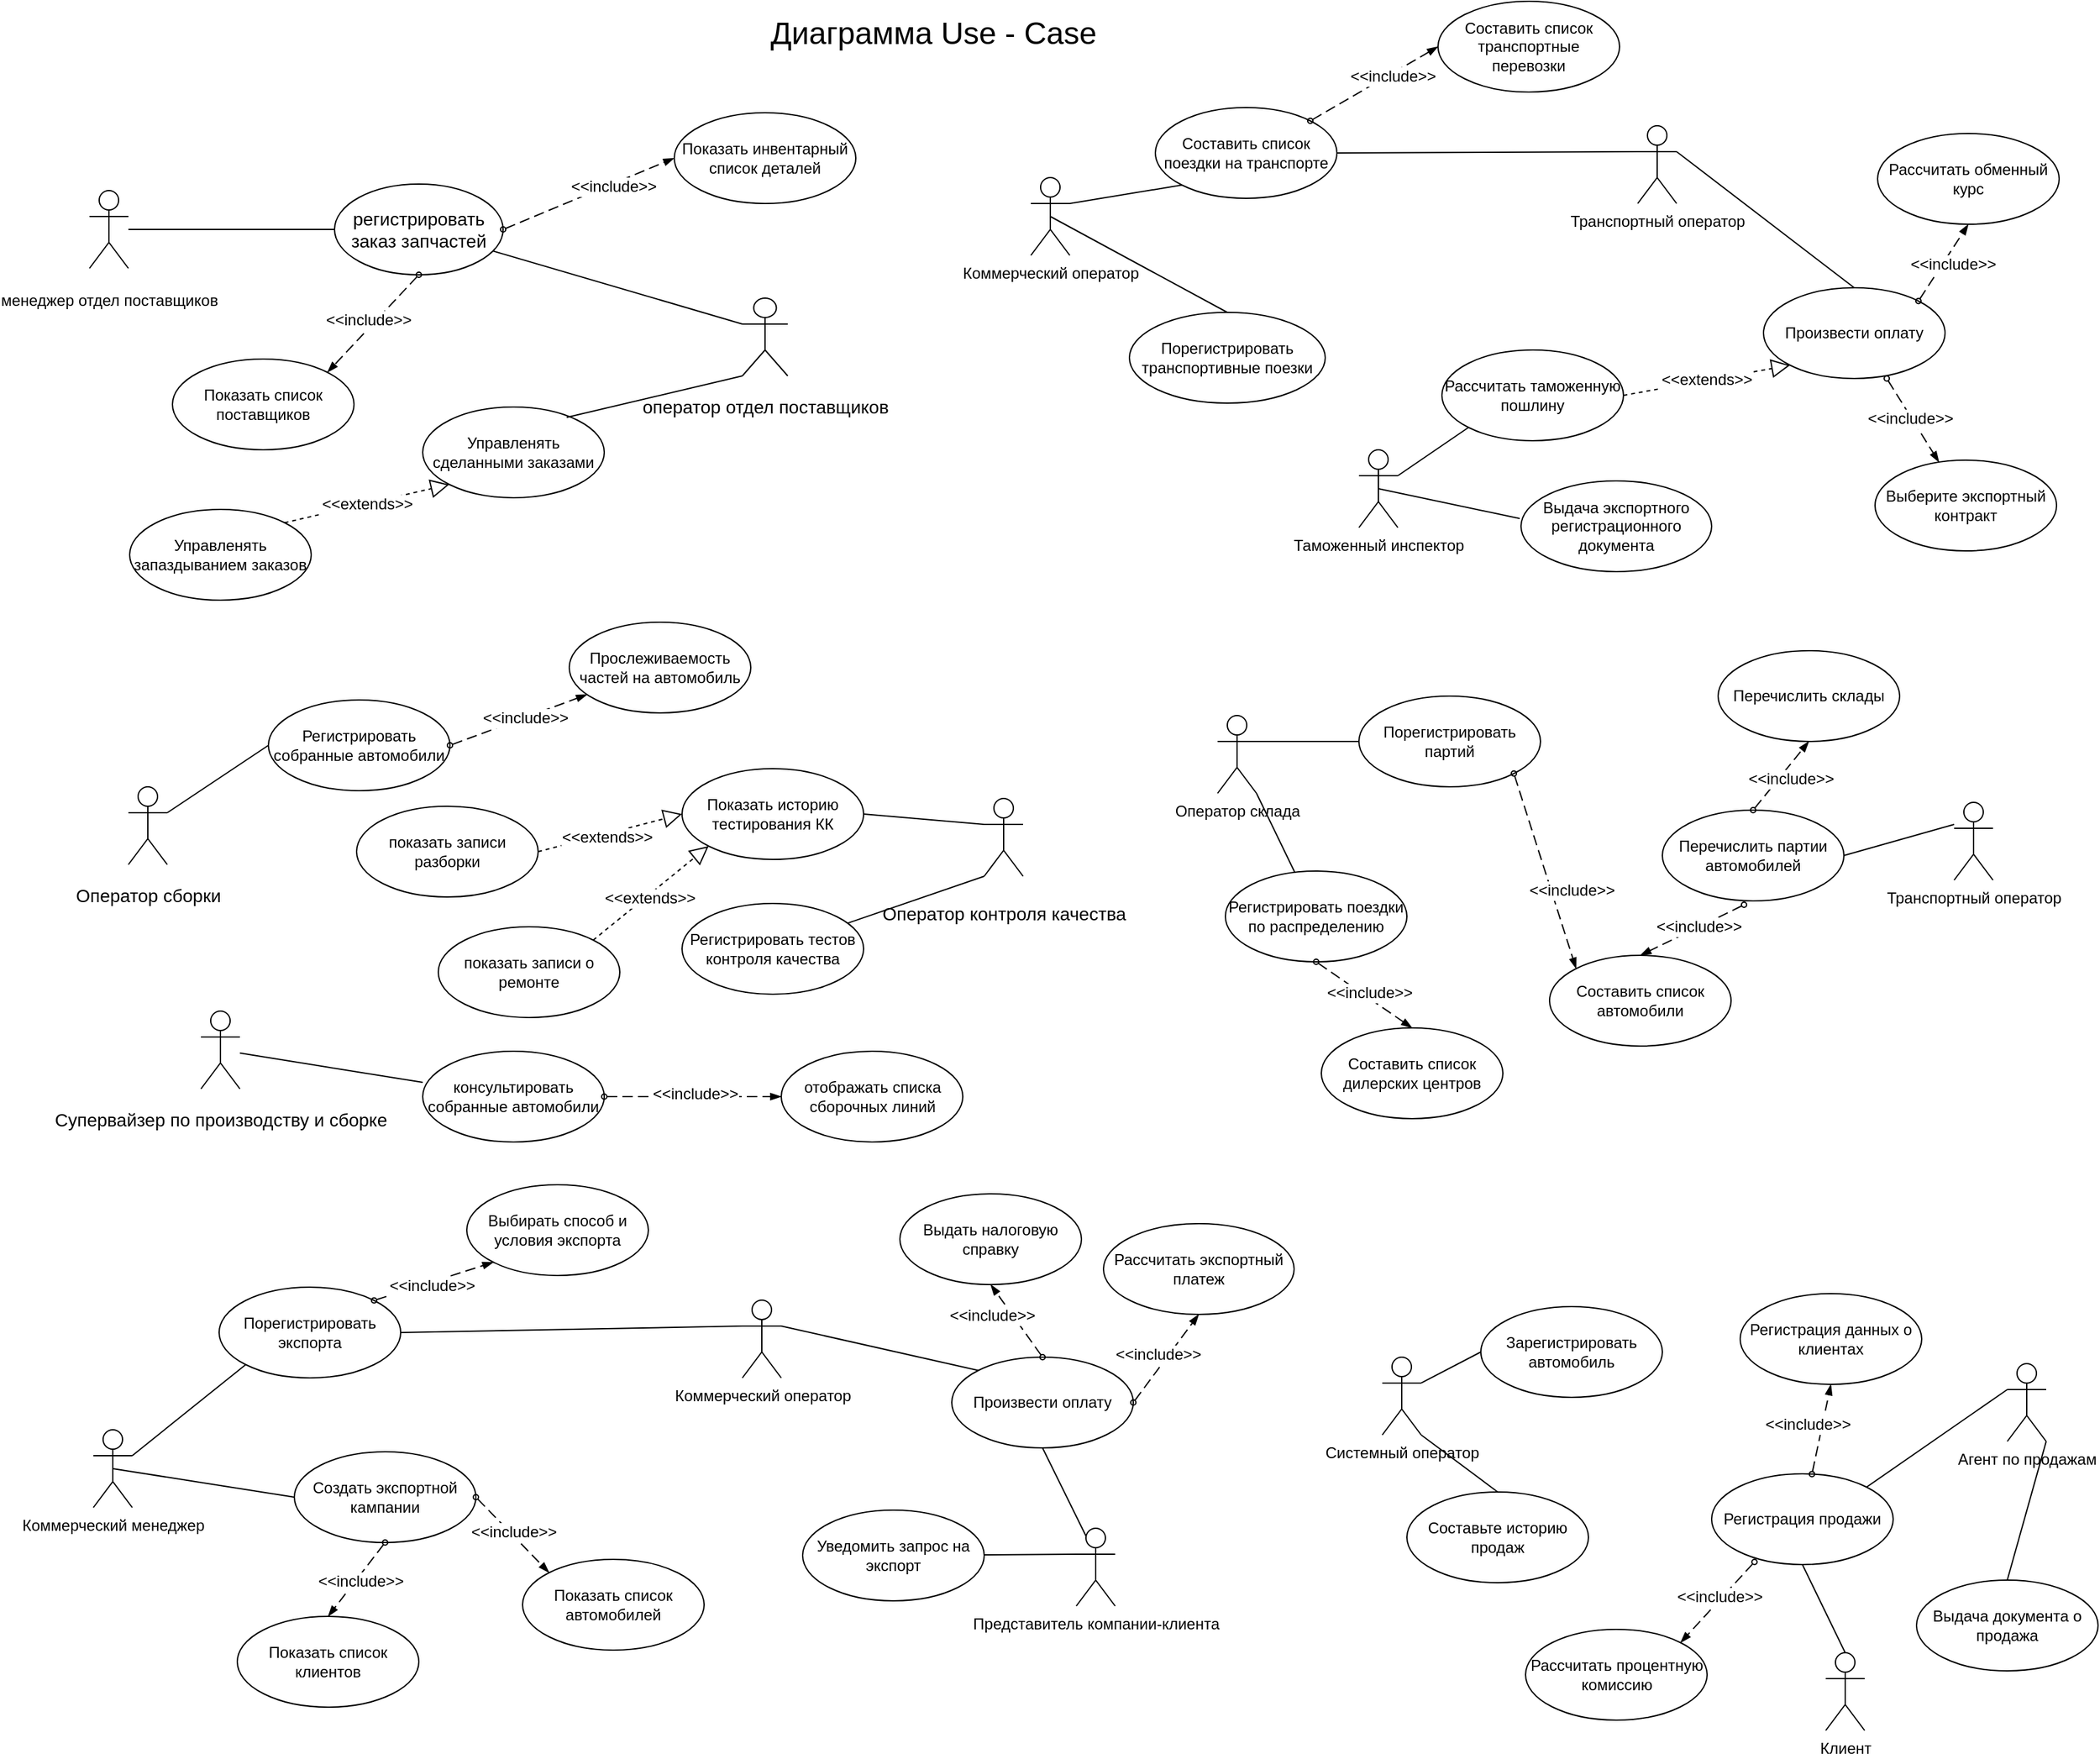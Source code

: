 <mxfile version="20.8.1" type="google"><diagram id="GKkbAp2NtUvPjCZS4jgw" name="Página-1"><mxGraphModel grid="0" page="1" gridSize="10" guides="1" tooltips="1" connect="1" arrows="1" fold="1" pageScale="2" pageWidth="827" pageHeight="1169" background="none" math="0" shadow="0"><root><mxCell id="0"/><mxCell id="1" parent="0"/><mxCell id="eNJDeFdCzP5kkQ2SWgMB-41" value="&lt;font style=&quot;font-size: 24px;&quot;&gt;Диаграмма Use - Case&lt;/font&gt;" style="text;html=1;strokeColor=none;fillColor=none;align=center;verticalAlign=middle;whiteSpace=wrap;rounded=0;" vertex="1" parent="1"><mxGeometry x="600" y="57" width="282" height="27" as="geometry"/></mxCell><mxCell id="eNJDeFdCzP5kkQ2SWgMB-42" value="&lt;font style=&quot;font-size: 12px;&quot;&gt;&lt;span lang=&quot;RU&quot;&gt;менеджер отдел поставщиков&lt;/span&gt;&lt;/font&gt;" style="shape=umlActor;verticalLabelPosition=bottom;verticalAlign=top;html=1;outlineConnect=0;fontSize=24;" vertex="1" parent="1"><mxGeometry x="90" y="192" width="30" height="60" as="geometry"/></mxCell><mxCell id="eNJDeFdCzP5kkQ2SWgMB-43" value="&lt;font style=&quot;font-size: 14px;&quot;&gt;&lt;span lang=&quot;RU&quot;&gt;Супервайзер по производству и сборке&lt;/span&gt;&lt;/font&gt;" style="shape=umlActor;verticalLabelPosition=bottom;verticalAlign=top;html=1;outlineConnect=0;fontSize=24;" vertex="1" parent="1"><mxGeometry x="176" y="825" width="30" height="60" as="geometry"/></mxCell><mxCell id="eNJDeFdCzP5kkQ2SWgMB-44" value="&lt;font style=&quot;font-size: 14px;&quot;&gt;&lt;span lang=&quot;RU&quot;&gt;оператор отдел поставщиков&lt;/span&gt;&lt;/font&gt;" style="shape=umlActor;verticalLabelPosition=bottom;verticalAlign=top;html=1;outlineConnect=0;fontSize=24;" vertex="1" parent="1"><mxGeometry x="593.5" y="275" width="35" height="60" as="geometry"/></mxCell><mxCell id="eNJDeFdCzP5kkQ2SWgMB-46" value="&lt;font style=&quot;font-size: 14px;&quot;&gt;&lt;span lang=&quot;RU&quot;&gt;Оператор сборки&lt;/span&gt;&lt;/font&gt;" style="shape=umlActor;verticalLabelPosition=bottom;verticalAlign=top;html=1;outlineConnect=0;fontSize=24;" vertex="1" parent="1"><mxGeometry x="120" y="652" width="30" height="60" as="geometry"/></mxCell><mxCell id="eNJDeFdCzP5kkQ2SWgMB-50" value="&lt;p align=&quot;left&quot;&gt;&lt;span lang=&quot;RU&quot;&gt;Оператор контроля качества&lt;/span&gt;&lt;/p&gt;" style="shape=umlActor;verticalLabelPosition=bottom;verticalAlign=top;html=1;outlineConnect=0;fontSize=14;" vertex="1" parent="1"><mxGeometry x="780" y="661" width="30" height="60" as="geometry"/></mxCell><mxCell id="eNJDeFdCzP5kkQ2SWgMB-51" value="регистрировать заказ запчастей&lt;br&gt;" style="ellipse;whiteSpace=wrap;html=1;fontSize=14;" vertex="1" parent="1"><mxGeometry x="279" y="187" width="130" height="70" as="geometry"/></mxCell><mxCell id="eNJDeFdCzP5kkQ2SWgMB-52" value="Показать инвентарный список деталей " style="ellipse;whiteSpace=wrap;html=1;fontSize=12;" vertex="1" parent="1"><mxGeometry x="541" y="132" width="140" height="70" as="geometry"/></mxCell><mxCell id="eNJDeFdCzP5kkQ2SWgMB-53" value="Показать список поставщиков" style="ellipse;whiteSpace=wrap;html=1;fontSize=12;" vertex="1" parent="1"><mxGeometry x="154" y="322" width="140" height="70" as="geometry"/></mxCell><mxCell id="eNJDeFdCzP5kkQ2SWgMB-54" value="Управленять сделанными заказами" style="ellipse;whiteSpace=wrap;html=1;fontSize=12;" vertex="1" parent="1"><mxGeometry x="347" y="359" width="140" height="70" as="geometry"/></mxCell><mxCell id="eNJDeFdCzP5kkQ2SWgMB-55" value="Управленять запаздыванием заказов" style="ellipse;whiteSpace=wrap;html=1;fontSize=12;" vertex="1" parent="1"><mxGeometry x="121" y="438" width="140" height="70" as="geometry"/></mxCell><mxCell id="eNJDeFdCzP5kkQ2SWgMB-57" value="" style="endArrow=none;html=1;rounded=0;fontSize=12;entryX=0;entryY=0.5;entryDx=0;entryDy=0;" edge="1" parent="1" source="eNJDeFdCzP5kkQ2SWgMB-42" target="eNJDeFdCzP5kkQ2SWgMB-51"><mxGeometry width="50" height="50" relative="1" as="geometry"><mxPoint x="157" y="320" as="sourcePoint"/><mxPoint x="207" y="270" as="targetPoint"/></mxGeometry></mxCell><mxCell id="eNJDeFdCzP5kkQ2SWgMB-58" value="" style="endArrow=none;html=1;rounded=0;fontSize=12;entryX=0;entryY=0.333;entryDx=0;entryDy=0;entryPerimeter=0;" edge="1" parent="1" source="eNJDeFdCzP5kkQ2SWgMB-51" target="eNJDeFdCzP5kkQ2SWgMB-44"><mxGeometry width="50" height="50" relative="1" as="geometry"><mxPoint x="490" y="305" as="sourcePoint"/><mxPoint x="540" y="255" as="targetPoint"/></mxGeometry></mxCell><mxCell id="eNJDeFdCzP5kkQ2SWgMB-59" value="" style="endArrow=none;html=1;rounded=0;fontSize=12;entryX=0;entryY=1;entryDx=0;entryDy=0;entryPerimeter=0;exitX=0.793;exitY=0.114;exitDx=0;exitDy=0;exitPerimeter=0;" edge="1" parent="1" source="eNJDeFdCzP5kkQ2SWgMB-54" target="eNJDeFdCzP5kkQ2SWgMB-44"><mxGeometry width="50" height="50" relative="1" as="geometry"><mxPoint x="440" y="364" as="sourcePoint"/><mxPoint x="490" y="314" as="targetPoint"/></mxGeometry></mxCell><mxCell id="eNJDeFdCzP5kkQ2SWgMB-66" value="" style="dashed=1;dashPattern=8 4;endArrow=blockThin;endFill=1;startArrow=oval;startFill=0;endSize=6;startSize=4;html=1;rounded=0;fontSize=12;exitX=1;exitY=0.5;exitDx=0;exitDy=0;entryX=0;entryY=0.5;entryDx=0;entryDy=0;" edge="1" parent="1" source="eNJDeFdCzP5kkQ2SWgMB-51" target="eNJDeFdCzP5kkQ2SWgMB-52"><mxGeometry width="160" relative="1" as="geometry"><mxPoint x="400" y="196" as="sourcePoint"/><mxPoint x="560" y="196" as="targetPoint"/></mxGeometry></mxCell><mxCell id="eNJDeFdCzP5kkQ2SWgMB-67" value="&amp;lt;&amp;lt;include&amp;gt;&amp;gt;" style="edgeLabel;html=1;align=center;verticalAlign=middle;resizable=0;points=[];fontSize=12;" connectable="0" vertex="1" parent="eNJDeFdCzP5kkQ2SWgMB-66"><mxGeometry x="0.275" y="-2" relative="1" as="geometry"><mxPoint as="offset"/></mxGeometry></mxCell><mxCell id="eNJDeFdCzP5kkQ2SWgMB-68" value="" style="dashed=1;dashPattern=8 4;endArrow=blockThin;endFill=1;startArrow=oval;startFill=0;endSize=6;startSize=4;html=1;rounded=0;fontSize=12;exitX=0.5;exitY=1;exitDx=0;exitDy=0;entryX=1;entryY=0;entryDx=0;entryDy=0;" edge="1" parent="1" source="eNJDeFdCzP5kkQ2SWgMB-51" target="eNJDeFdCzP5kkQ2SWgMB-53"><mxGeometry width="160" relative="1" as="geometry"><mxPoint x="333" y="320" as="sourcePoint"/><mxPoint x="465" y="265" as="targetPoint"/></mxGeometry></mxCell><mxCell id="eNJDeFdCzP5kkQ2SWgMB-69" value="&amp;lt;&amp;lt;include&amp;gt;&amp;gt;" style="edgeLabel;html=1;align=center;verticalAlign=middle;resizable=0;points=[];fontSize=12;" connectable="0" vertex="1" parent="eNJDeFdCzP5kkQ2SWgMB-68"><mxGeometry x="0.275" y="-2" relative="1" as="geometry"><mxPoint x="7" y="-12" as="offset"/></mxGeometry></mxCell><mxCell id="eNJDeFdCzP5kkQ2SWgMB-70" value="&amp;lt;&amp;lt;extends&amp;gt;&amp;gt;" style="endArrow=block;dashed=1;endFill=0;endSize=12;html=1;rounded=0;fontSize=12;exitX=1;exitY=0;exitDx=0;exitDy=0;entryX=0;entryY=1;entryDx=0;entryDy=0;" edge="1" parent="1" source="eNJDeFdCzP5kkQ2SWgMB-55" target="eNJDeFdCzP5kkQ2SWgMB-54"><mxGeometry width="160" relative="1" as="geometry"><mxPoint x="310" y="478" as="sourcePoint"/><mxPoint x="470" y="478" as="targetPoint"/></mxGeometry></mxCell><mxCell id="eNJDeFdCzP5kkQ2SWgMB-74" value="Регистрировать собранные автомобили" style="ellipse;whiteSpace=wrap;html=1;fontSize=12;" vertex="1" parent="1"><mxGeometry x="228" y="585" width="140" height="70" as="geometry"/></mxCell><mxCell id="eNJDeFdCzP5kkQ2SWgMB-75" value="Прослеживаемость частей на автомобиль" style="ellipse;whiteSpace=wrap;html=1;fontSize=12;" vertex="1" parent="1"><mxGeometry x="460" y="525" width="140" height="70" as="geometry"/></mxCell><mxCell id="eNJDeFdCzP5kkQ2SWgMB-76" value="Показать историю тестирования КК" style="ellipse;whiteSpace=wrap;html=1;fontSize=12;" vertex="1" parent="1"><mxGeometry x="547" y="638" width="140" height="70" as="geometry"/></mxCell><mxCell id="eNJDeFdCzP5kkQ2SWgMB-77" value="показать записи разборки" style="ellipse;whiteSpace=wrap;html=1;fontSize=12;" vertex="1" parent="1"><mxGeometry x="296" y="667" width="140" height="70" as="geometry"/></mxCell><mxCell id="eNJDeFdCzP5kkQ2SWgMB-78" value="показать записи о ремонте" style="ellipse;whiteSpace=wrap;html=1;fontSize=12;" vertex="1" parent="1"><mxGeometry x="359" y="760" width="140" height="70" as="geometry"/></mxCell><mxCell id="eNJDeFdCzP5kkQ2SWgMB-79" value="Регистрировать тестов контроля качества" style="ellipse;whiteSpace=wrap;html=1;fontSize=12;" vertex="1" parent="1"><mxGeometry x="547" y="742" width="140" height="70" as="geometry"/></mxCell><mxCell id="eNJDeFdCzP5kkQ2SWgMB-80" value="консультировать собранные автомобили" style="ellipse;whiteSpace=wrap;html=1;fontSize=12;" vertex="1" parent="1"><mxGeometry x="347" y="856" width="140" height="70" as="geometry"/></mxCell><mxCell id="eNJDeFdCzP5kkQ2SWgMB-81" value="отображать списка сборочных линий" style="ellipse;whiteSpace=wrap;html=1;fontSize=12;" vertex="1" parent="1"><mxGeometry x="623.5" y="856" width="140" height="70" as="geometry"/></mxCell><mxCell id="eNJDeFdCzP5kkQ2SWgMB-83" value="" style="endArrow=none;html=1;rounded=0;fontSize=12;entryX=0;entryY=0.5;entryDx=0;entryDy=0;exitX=1;exitY=0.333;exitDx=0;exitDy=0;exitPerimeter=0;" edge="1" parent="1" source="eNJDeFdCzP5kkQ2SWgMB-46" target="eNJDeFdCzP5kkQ2SWgMB-74"><mxGeometry width="50" height="50" relative="1" as="geometry"><mxPoint x="152" y="705" as="sourcePoint"/><mxPoint x="202" y="655" as="targetPoint"/></mxGeometry></mxCell><mxCell id="eNJDeFdCzP5kkQ2SWgMB-84" value="" style="dashed=1;dashPattern=8 4;endArrow=blockThin;endFill=1;startArrow=oval;startFill=0;endSize=6;startSize=4;html=1;rounded=0;fontSize=12;exitX=1;exitY=0.5;exitDx=0;exitDy=0;" edge="1" parent="1" source="eNJDeFdCzP5kkQ2SWgMB-74" target="eNJDeFdCzP5kkQ2SWgMB-75"><mxGeometry width="160" relative="1" as="geometry"><mxPoint x="392" y="605" as="sourcePoint"/><mxPoint x="524" y="550" as="targetPoint"/></mxGeometry></mxCell><mxCell id="eNJDeFdCzP5kkQ2SWgMB-85" value="&amp;lt;&amp;lt;include&amp;gt;&amp;gt;" style="edgeLabel;html=1;align=center;verticalAlign=middle;resizable=0;points=[];fontSize=12;" connectable="0" vertex="1" parent="eNJDeFdCzP5kkQ2SWgMB-84"><mxGeometry x="0.275" y="-2" relative="1" as="geometry"><mxPoint x="-10" y="2" as="offset"/></mxGeometry></mxCell><mxCell id="eNJDeFdCzP5kkQ2SWgMB-86" value="" style="endArrow=none;html=1;rounded=0;fontSize=12;entryX=0;entryY=0.333;entryDx=0;entryDy=0;entryPerimeter=0;exitX=1;exitY=0.5;exitDx=0;exitDy=0;" edge="1" parent="1" source="eNJDeFdCzP5kkQ2SWgMB-76" target="eNJDeFdCzP5kkQ2SWgMB-50"><mxGeometry width="50" height="50" relative="1" as="geometry"><mxPoint x="674" y="677" as="sourcePoint"/><mxPoint x="745" y="640" as="targetPoint"/></mxGeometry></mxCell><mxCell id="eNJDeFdCzP5kkQ2SWgMB-95" value="" style="endArrow=none;html=1;rounded=0;fontSize=12;entryX=0;entryY=1;entryDx=0;entryDy=0;entryPerimeter=0;" edge="1" parent="1" source="eNJDeFdCzP5kkQ2SWgMB-79" target="eNJDeFdCzP5kkQ2SWgMB-50"><mxGeometry width="50" height="50" relative="1" as="geometry"><mxPoint x="663" y="799" as="sourcePoint"/><mxPoint x="713" y="749" as="targetPoint"/></mxGeometry></mxCell><mxCell id="eNJDeFdCzP5kkQ2SWgMB-96" value="&amp;lt;&amp;lt;extends&amp;gt;&amp;gt;" style="endArrow=block;dashed=1;endFill=0;endSize=12;html=1;rounded=0;fontSize=12;exitX=1;exitY=0.5;exitDx=0;exitDy=0;entryX=0;entryY=0.5;entryDx=0;entryDy=0;" edge="1" parent="1" source="eNJDeFdCzP5kkQ2SWgMB-77" target="eNJDeFdCzP5kkQ2SWgMB-76"><mxGeometry x="-0.06" y="-3" width="160" relative="1" as="geometry"><mxPoint x="433.997" y="655.001" as="sourcePoint"/><mxPoint x="534.003" y="611.499" as="targetPoint"/><mxPoint as="offset"/></mxGeometry></mxCell><mxCell id="eNJDeFdCzP5kkQ2SWgMB-97" value="&amp;lt;&amp;lt;extends&amp;gt;&amp;gt;" style="endArrow=block;dashed=1;endFill=0;endSize=12;html=1;rounded=0;fontSize=12;exitX=1;exitY=0;exitDx=0;exitDy=0;entryX=0;entryY=1;entryDx=0;entryDy=0;" edge="1" parent="1" source="eNJDeFdCzP5kkQ2SWgMB-78" target="eNJDeFdCzP5kkQ2SWgMB-76"><mxGeometry x="-0.06" y="-3" width="160" relative="1" as="geometry"><mxPoint x="451" y="757" as="sourcePoint"/><mxPoint x="564" y="722" as="targetPoint"/><mxPoint as="offset"/></mxGeometry></mxCell><mxCell id="eNJDeFdCzP5kkQ2SWgMB-99" value="" style="endArrow=none;html=1;rounded=0;fontSize=12;entryX=0;entryY=0.343;entryDx=0;entryDy=0;entryPerimeter=0;" edge="1" parent="1" source="eNJDeFdCzP5kkQ2SWgMB-43" target="eNJDeFdCzP5kkQ2SWgMB-80"><mxGeometry width="50" height="50" relative="1" as="geometry"><mxPoint x="241" y="850" as="sourcePoint"/><mxPoint x="291" y="800" as="targetPoint"/></mxGeometry></mxCell><mxCell id="eNJDeFdCzP5kkQ2SWgMB-100" value="" style="dashed=1;dashPattern=8 4;endArrow=blockThin;endFill=1;startArrow=oval;startFill=0;endSize=6;startSize=4;html=1;rounded=0;fontSize=12;exitX=1;exitY=0.5;exitDx=0;exitDy=0;" edge="1" parent="1" source="eNJDeFdCzP5kkQ2SWgMB-80" target="eNJDeFdCzP5kkQ2SWgMB-81"><mxGeometry width="160" relative="1" as="geometry"><mxPoint x="502" y="882.17" as="sourcePoint"/><mxPoint x="607.751" y="843.003" as="targetPoint"/></mxGeometry></mxCell><mxCell id="eNJDeFdCzP5kkQ2SWgMB-101" value="&amp;lt;&amp;lt;include&amp;gt;&amp;gt;" style="edgeLabel;html=1;align=center;verticalAlign=middle;resizable=0;points=[];fontSize=12;" connectable="0" vertex="1" parent="eNJDeFdCzP5kkQ2SWgMB-100"><mxGeometry x="0.275" y="-2" relative="1" as="geometry"><mxPoint x="-17" y="-4" as="offset"/></mxGeometry></mxCell><mxCell id="eNJDeFdCzP5kkQ2SWgMB-102" value="Коммерческий менеджер" style="shape=umlActor;verticalLabelPosition=bottom;verticalAlign=top;html=1;fontSize=12;" vertex="1" parent="1"><mxGeometry x="93" y="1148" width="30" height="60" as="geometry"/></mxCell><mxCell id="eNJDeFdCzP5kkQ2SWgMB-103" value="Представитель компании-клиента" style="shape=umlActor;verticalLabelPosition=bottom;verticalAlign=top;html=1;fontSize=12;" vertex="1" parent="1"><mxGeometry x="851" y="1224" width="30" height="60" as="geometry"/></mxCell><mxCell id="eNJDeFdCzP5kkQ2SWgMB-104" value="Коммерческий оператор" style="shape=umlActor;verticalLabelPosition=bottom;verticalAlign=top;html=1;fontSize=12;" vertex="1" parent="1"><mxGeometry x="593.5" y="1048" width="30" height="60" as="geometry"/></mxCell><mxCell id="eNJDeFdCzP5kkQ2SWgMB-106" value="Порегистрировать экспорта" style="ellipse;whiteSpace=wrap;html=1;fontSize=12;" vertex="1" parent="1"><mxGeometry x="190" y="1038" width="140" height="70" as="geometry"/></mxCell><mxCell id="eNJDeFdCzP5kkQ2SWgMB-107" value="Выбирать способ и условия экспорта" style="ellipse;whiteSpace=wrap;html=1;fontSize=12;" vertex="1" parent="1"><mxGeometry x="381" y="959" width="140" height="70" as="geometry"/></mxCell><mxCell id="eNJDeFdCzP5kkQ2SWgMB-110" value="" style="endArrow=none;html=1;rounded=0;fontSize=12;exitX=1;exitY=0.333;exitDx=0;exitDy=0;exitPerimeter=0;entryX=0;entryY=1;entryDx=0;entryDy=0;" edge="1" parent="1" source="eNJDeFdCzP5kkQ2SWgMB-102" target="eNJDeFdCzP5kkQ2SWgMB-106"><mxGeometry width="50" height="50" relative="1" as="geometry"><mxPoint x="166" y="1177" as="sourcePoint"/><mxPoint x="216" y="1127" as="targetPoint"/></mxGeometry></mxCell><mxCell id="eNJDeFdCzP5kkQ2SWgMB-111" value="" style="dashed=1;dashPattern=8 4;endArrow=blockThin;endFill=1;startArrow=oval;startFill=0;endSize=6;startSize=4;html=1;rounded=0;fontSize=12;exitX=1;exitY=0;exitDx=0;exitDy=0;entryX=0;entryY=1;entryDx=0;entryDy=0;" edge="1" parent="1" source="eNJDeFdCzP5kkQ2SWgMB-106" target="eNJDeFdCzP5kkQ2SWgMB-107"><mxGeometry width="160" relative="1" as="geometry"><mxPoint x="339" y="1085.99" as="sourcePoint"/><mxPoint x="477.029" y="1083.999" as="targetPoint"/></mxGeometry></mxCell><mxCell id="eNJDeFdCzP5kkQ2SWgMB-112" value="&amp;lt;&amp;lt;include&amp;gt;&amp;gt;" style="edgeLabel;html=1;align=center;verticalAlign=middle;resizable=0;points=[];fontSize=12;" connectable="0" vertex="1" parent="eNJDeFdCzP5kkQ2SWgMB-111"><mxGeometry x="0.275" y="-2" relative="1" as="geometry"><mxPoint x="-15" y="5" as="offset"/></mxGeometry></mxCell><mxCell id="eNJDeFdCzP5kkQ2SWgMB-113" value="Создать экспортной кампании" style="ellipse;whiteSpace=wrap;html=1;fontSize=12;" vertex="1" parent="1"><mxGeometry x="248" y="1165" width="140" height="70" as="geometry"/></mxCell><mxCell id="eNJDeFdCzP5kkQ2SWgMB-116" value="" style="endArrow=none;html=1;rounded=0;fontSize=12;exitX=0.5;exitY=0.5;exitDx=0;exitDy=0;exitPerimeter=0;entryX=0;entryY=0.5;entryDx=0;entryDy=0;" edge="1" parent="1" source="eNJDeFdCzP5kkQ2SWgMB-102" target="eNJDeFdCzP5kkQ2SWgMB-113"><mxGeometry width="50" height="50" relative="1" as="geometry"><mxPoint x="186" y="1275" as="sourcePoint"/><mxPoint x="236" y="1225" as="targetPoint"/></mxGeometry></mxCell><mxCell id="eNJDeFdCzP5kkQ2SWgMB-117" value="Показать список автомобилей" style="ellipse;whiteSpace=wrap;html=1;fontSize=12;" vertex="1" parent="1"><mxGeometry x="424" y="1248" width="140" height="70" as="geometry"/></mxCell><mxCell id="eNJDeFdCzP5kkQ2SWgMB-118" value="Показать список клиентов" style="ellipse;whiteSpace=wrap;html=1;fontSize=12;" vertex="1" parent="1"><mxGeometry x="204" y="1292" width="140" height="70" as="geometry"/></mxCell><mxCell id="eNJDeFdCzP5kkQ2SWgMB-120" value="" style="dashed=1;dashPattern=8 4;endArrow=blockThin;endFill=1;startArrow=oval;startFill=0;endSize=6;startSize=4;html=1;rounded=0;fontSize=12;exitX=0.5;exitY=1;exitDx=0;exitDy=0;entryX=0.5;entryY=0;entryDx=0;entryDy=0;" edge="1" parent="1" source="eNJDeFdCzP5kkQ2SWgMB-113" target="eNJDeFdCzP5kkQ2SWgMB-118"><mxGeometry width="160" relative="1" as="geometry"><mxPoint x="339" y="1323.25" as="sourcePoint"/><mxPoint x="438.503" y="1284.999" as="targetPoint"/></mxGeometry></mxCell><mxCell id="eNJDeFdCzP5kkQ2SWgMB-121" value="&amp;lt;&amp;lt;include&amp;gt;&amp;gt;" style="edgeLabel;html=1;align=center;verticalAlign=middle;resizable=0;points=[];fontSize=12;" connectable="0" vertex="1" parent="eNJDeFdCzP5kkQ2SWgMB-120"><mxGeometry x="0.275" y="-2" relative="1" as="geometry"><mxPoint x="10" y="-5" as="offset"/></mxGeometry></mxCell><mxCell id="eNJDeFdCzP5kkQ2SWgMB-122" value="" style="dashed=1;dashPattern=8 4;endArrow=blockThin;endFill=1;startArrow=oval;startFill=0;endSize=6;startSize=4;html=1;rounded=0;fontSize=12;exitX=1;exitY=0.5;exitDx=0;exitDy=0;entryX=0;entryY=0;entryDx=0;entryDy=0;" edge="1" parent="1" source="eNJDeFdCzP5kkQ2SWgMB-113" target="eNJDeFdCzP5kkQ2SWgMB-117"><mxGeometry width="160" relative="1" as="geometry"><mxPoint x="339" y="1131.25" as="sourcePoint"/><mxPoint x="438.503" y="1092.999" as="targetPoint"/></mxGeometry></mxCell><mxCell id="eNJDeFdCzP5kkQ2SWgMB-123" value="&amp;lt;&amp;lt;include&amp;gt;&amp;gt;" style="edgeLabel;html=1;align=center;verticalAlign=middle;resizable=0;points=[];fontSize=12;" connectable="0" vertex="1" parent="eNJDeFdCzP5kkQ2SWgMB-122"><mxGeometry x="0.275" y="-2" relative="1" as="geometry"><mxPoint x="-6" y="-12" as="offset"/></mxGeometry></mxCell><mxCell id="eNJDeFdCzP5kkQ2SWgMB-124" value="" style="endArrow=none;html=1;rounded=0;fontSize=12;entryX=0;entryY=0.333;entryDx=0;entryDy=0;entryPerimeter=0;exitX=1;exitY=0.5;exitDx=0;exitDy=0;" edge="1" parent="1" source="eNJDeFdCzP5kkQ2SWgMB-106" target="eNJDeFdCzP5kkQ2SWgMB-104"><mxGeometry width="50" height="50" relative="1" as="geometry"><mxPoint x="410" y="1140" as="sourcePoint"/><mxPoint x="460" y="1090" as="targetPoint"/></mxGeometry></mxCell><mxCell id="eNJDeFdCzP5kkQ2SWgMB-125" value="Уведомить запрос на экспорт" style="ellipse;whiteSpace=wrap;html=1;fontSize=12;" vertex="1" parent="1"><mxGeometry x="640" y="1210" width="140" height="70" as="geometry"/></mxCell><mxCell id="eNJDeFdCzP5kkQ2SWgMB-126" value="Произвести оплату" style="ellipse;whiteSpace=wrap;html=1;fontSize=12;" vertex="1" parent="1"><mxGeometry x="755" y="1092" width="140" height="70" as="geometry"/></mxCell><mxCell id="eNJDeFdCzP5kkQ2SWgMB-127" value="" style="endArrow=none;html=1;rounded=0;fontSize=12;entryX=0;entryY=0.333;entryDx=0;entryDy=0;entryPerimeter=0;" edge="1" parent="1" source="eNJDeFdCzP5kkQ2SWgMB-125" target="eNJDeFdCzP5kkQ2SWgMB-103"><mxGeometry width="50" height="50" relative="1" as="geometry"><mxPoint x="820" y="1248" as="sourcePoint"/><mxPoint x="870" y="1198" as="targetPoint"/></mxGeometry></mxCell><mxCell id="eNJDeFdCzP5kkQ2SWgMB-128" value="" style="endArrow=none;html=1;rounded=0;fontSize=12;entryX=1;entryY=0.333;entryDx=0;entryDy=0;entryPerimeter=0;exitX=0;exitY=0;exitDx=0;exitDy=0;" edge="1" parent="1" source="eNJDeFdCzP5kkQ2SWgMB-126" target="eNJDeFdCzP5kkQ2SWgMB-104"><mxGeometry width="50" height="50" relative="1" as="geometry"><mxPoint x="726" y="1167" as="sourcePoint"/><mxPoint x="776" y="1117" as="targetPoint"/></mxGeometry></mxCell><mxCell id="eNJDeFdCzP5kkQ2SWgMB-129" value="" style="endArrow=none;html=1;rounded=0;fontSize=12;entryX=0.5;entryY=1;entryDx=0;entryDy=0;exitX=0.25;exitY=0.1;exitDx=0;exitDy=0;exitPerimeter=0;" edge="1" parent="1" source="eNJDeFdCzP5kkQ2SWgMB-103" target="eNJDeFdCzP5kkQ2SWgMB-126"><mxGeometry width="50" height="50" relative="1" as="geometry"><mxPoint x="818" y="1233" as="sourcePoint"/><mxPoint x="868" y="1183" as="targetPoint"/></mxGeometry></mxCell><mxCell id="eNJDeFdCzP5kkQ2SWgMB-130" value="Выдать налоговую справку" style="ellipse;whiteSpace=wrap;html=1;fontSize=12;" vertex="1" parent="1"><mxGeometry x="715" y="966" width="140" height="70" as="geometry"/></mxCell><mxCell id="eNJDeFdCzP5kkQ2SWgMB-131" value="Рассчитать экспортный платеж&lt;br&gt;" style="ellipse;whiteSpace=wrap;html=1;fontSize=12;" vertex="1" parent="1"><mxGeometry x="872" y="989" width="147" height="70" as="geometry"/></mxCell><mxCell id="eNJDeFdCzP5kkQ2SWgMB-132" value="" style="dashed=1;dashPattern=8 4;endArrow=blockThin;endFill=1;startArrow=oval;startFill=0;endSize=6;startSize=4;html=1;rounded=0;fontSize=12;exitX=0.5;exitY=0;exitDx=0;exitDy=0;entryX=0.5;entryY=1;entryDx=0;entryDy=0;" edge="1" parent="1" source="eNJDeFdCzP5kkQ2SWgMB-126" target="eNJDeFdCzP5kkQ2SWgMB-130"><mxGeometry width="160" relative="1" as="geometry"><mxPoint x="791.997" y="1080.501" as="sourcePoint"/><mxPoint x="884.003" y="1050.999" as="targetPoint"/></mxGeometry></mxCell><mxCell id="eNJDeFdCzP5kkQ2SWgMB-133" value="&amp;lt;&amp;lt;include&amp;gt;&amp;gt;" style="edgeLabel;html=1;align=center;verticalAlign=middle;resizable=0;points=[];fontSize=12;" connectable="0" vertex="1" parent="eNJDeFdCzP5kkQ2SWgMB-132"><mxGeometry x="0.275" y="-2" relative="1" as="geometry"><mxPoint x="-15" y="5" as="offset"/></mxGeometry></mxCell><mxCell id="eNJDeFdCzP5kkQ2SWgMB-134" value="" style="dashed=1;dashPattern=8 4;endArrow=blockThin;endFill=1;startArrow=oval;startFill=0;endSize=6;startSize=4;html=1;rounded=0;fontSize=12;exitX=1;exitY=0.5;exitDx=0;exitDy=0;entryX=0.5;entryY=1;entryDx=0;entryDy=0;" edge="1" parent="1" source="eNJDeFdCzP5kkQ2SWgMB-126" target="eNJDeFdCzP5kkQ2SWgMB-131"><mxGeometry width="160" relative="1" as="geometry"><mxPoint x="922.997" y="1144.501" as="sourcePoint"/><mxPoint x="1015.003" y="1114.999" as="targetPoint"/></mxGeometry></mxCell><mxCell id="eNJDeFdCzP5kkQ2SWgMB-135" value="&amp;lt;&amp;lt;include&amp;gt;&amp;gt;" style="edgeLabel;html=1;align=center;verticalAlign=middle;resizable=0;points=[];fontSize=12;" connectable="0" vertex="1" parent="eNJDeFdCzP5kkQ2SWgMB-134"><mxGeometry x="0.275" y="-2" relative="1" as="geometry"><mxPoint x="-15" y="5" as="offset"/></mxGeometry></mxCell><mxCell id="eNJDeFdCzP5kkQ2SWgMB-136" value="&lt;span lang=&quot;RU&quot;&gt;Коммерческий оператор&lt;/span&gt;" style="shape=umlActor;verticalLabelPosition=bottom;verticalAlign=top;html=1;fontSize=12;" vertex="1" parent="1"><mxGeometry x="816" y="182" width="30" height="60" as="geometry"/></mxCell><mxCell id="eNJDeFdCzP5kkQ2SWgMB-137" value="&lt;span lang=&quot;RU&quot;&gt;Таможенный инспектор&lt;/span&gt;" style="shape=umlActor;verticalLabelPosition=bottom;verticalAlign=top;html=1;fontSize=12;" vertex="1" parent="1"><mxGeometry x="1069" y="392" width="30" height="60" as="geometry"/></mxCell><mxCell id="eNJDeFdCzP5kkQ2SWgMB-138" value="&lt;span lang=&quot;RU&quot;&gt;Транспортный оператор&lt;/span&gt;" style="shape=umlActor;verticalLabelPosition=bottom;verticalAlign=top;html=1;fontSize=12;" vertex="1" parent="1"><mxGeometry x="1284" y="142" width="30" height="60" as="geometry"/></mxCell><mxCell id="eNJDeFdCzP5kkQ2SWgMB-139" value="Cоставить список поездки на транспорте" style="ellipse;whiteSpace=wrap;html=1;fontSize=12;" vertex="1" parent="1"><mxGeometry x="912" y="128" width="140" height="70" as="geometry"/></mxCell><mxCell id="eNJDeFdCzP5kkQ2SWgMB-140" value="Составить список транспортные перевозки" style="ellipse;whiteSpace=wrap;html=1;fontSize=12;" vertex="1" parent="1"><mxGeometry x="1130" y="46" width="140" height="70" as="geometry"/></mxCell><mxCell id="eNJDeFdCzP5kkQ2SWgMB-141" value="" style="dashed=1;dashPattern=8 4;endArrow=blockThin;endFill=1;startArrow=oval;startFill=0;endSize=6;startSize=4;html=1;rounded=0;fontSize=12;exitX=1;exitY=0;exitDx=0;exitDy=0;entryX=0;entryY=0.5;entryDx=0;entryDy=0;" edge="1" parent="1" source="eNJDeFdCzP5kkQ2SWgMB-139" target="eNJDeFdCzP5kkQ2SWgMB-140"><mxGeometry width="160" relative="1" as="geometry"><mxPoint x="1072" y="202" as="sourcePoint"/><mxPoint x="1204" y="147" as="targetPoint"/></mxGeometry></mxCell><mxCell id="eNJDeFdCzP5kkQ2SWgMB-142" value="&amp;lt;&amp;lt;include&amp;gt;&amp;gt;" style="edgeLabel;html=1;align=center;verticalAlign=middle;resizable=0;points=[];fontSize=12;" connectable="0" vertex="1" parent="eNJDeFdCzP5kkQ2SWgMB-141"><mxGeometry x="0.275" y="-2" relative="1" as="geometry"><mxPoint as="offset"/></mxGeometry></mxCell><mxCell id="eNJDeFdCzP5kkQ2SWgMB-144" value="" style="endArrow=none;html=1;rounded=0;fontSize=12;exitX=1;exitY=0.333;exitDx=0;exitDy=0;exitPerimeter=0;entryX=0;entryY=1;entryDx=0;entryDy=0;" edge="1" parent="1" source="eNJDeFdCzP5kkQ2SWgMB-136" target="eNJDeFdCzP5kkQ2SWgMB-139"><mxGeometry width="50" height="50" relative="1" as="geometry"><mxPoint x="988" y="329" as="sourcePoint"/><mxPoint x="1038" y="279" as="targetPoint"/></mxGeometry></mxCell><mxCell id="eNJDeFdCzP5kkQ2SWgMB-145" value="" style="endArrow=none;html=1;rounded=0;fontSize=12;entryX=0;entryY=0.333;entryDx=0;entryDy=0;entryPerimeter=0;exitX=1;exitY=0.5;exitDx=0;exitDy=0;" edge="1" parent="1" source="eNJDeFdCzP5kkQ2SWgMB-139" target="eNJDeFdCzP5kkQ2SWgMB-138"><mxGeometry width="50" height="50" relative="1" as="geometry"><mxPoint x="1153" y="221" as="sourcePoint"/><mxPoint x="1203" y="171" as="targetPoint"/></mxGeometry></mxCell><mxCell id="eNJDeFdCzP5kkQ2SWgMB-146" value="Порегистрировать транспортивные поезки" style="ellipse;whiteSpace=wrap;html=1;fontSize=12;" vertex="1" parent="1"><mxGeometry x="892" y="286" width="151" height="70" as="geometry"/></mxCell><mxCell id="eNJDeFdCzP5kkQ2SWgMB-147" value="" style="endArrow=none;html=1;rounded=0;fontSize=12;exitX=0.5;exitY=0.5;exitDx=0;exitDy=0;exitPerimeter=0;entryX=0.5;entryY=0;entryDx=0;entryDy=0;" edge="1" parent="1" source="eNJDeFdCzP5kkQ2SWgMB-136" target="eNJDeFdCzP5kkQ2SWgMB-146"><mxGeometry width="50" height="50" relative="1" as="geometry"><mxPoint x="960" y="286" as="sourcePoint"/><mxPoint x="1010" y="236" as="targetPoint"/></mxGeometry></mxCell><mxCell id="eNJDeFdCzP5kkQ2SWgMB-148" value="Произвести оплату" style="ellipse;whiteSpace=wrap;html=1;fontSize=12;" vertex="1" parent="1"><mxGeometry x="1381" y="267" width="140" height="70" as="geometry"/></mxCell><mxCell id="eNJDeFdCzP5kkQ2SWgMB-149" value="" style="endArrow=none;html=1;rounded=0;fontSize=12;entryX=1;entryY=0.333;entryDx=0;entryDy=0;entryPerimeter=0;exitX=0.5;exitY=0;exitDx=0;exitDy=0;" edge="1" parent="1" source="eNJDeFdCzP5kkQ2SWgMB-148" target="eNJDeFdCzP5kkQ2SWgMB-138"><mxGeometry width="50" height="50" relative="1" as="geometry"><mxPoint x="1338" y="306" as="sourcePoint"/><mxPoint x="1388" y="256" as="targetPoint"/></mxGeometry></mxCell><mxCell id="eNJDeFdCzP5kkQ2SWgMB-151" value="Рассчитать обменный курс" style="ellipse;whiteSpace=wrap;html=1;fontSize=12;" vertex="1" parent="1"><mxGeometry x="1469" y="148" width="140" height="70" as="geometry"/></mxCell><mxCell id="eNJDeFdCzP5kkQ2SWgMB-152" value="Выберите экспортный контракт " style="ellipse;whiteSpace=wrap;html=1;fontSize=12;" vertex="1" parent="1"><mxGeometry x="1467" y="400" width="140" height="70" as="geometry"/></mxCell><mxCell id="eNJDeFdCzP5kkQ2SWgMB-153" value="" style="dashed=1;dashPattern=8 4;endArrow=blockThin;endFill=1;startArrow=oval;startFill=0;endSize=6;startSize=4;html=1;rounded=0;fontSize=12;exitX=1;exitY=0;exitDx=0;exitDy=0;entryX=0.5;entryY=1;entryDx=0;entryDy=0;" edge="1" parent="1" source="eNJDeFdCzP5kkQ2SWgMB-148" target="eNJDeFdCzP5kkQ2SWgMB-151"><mxGeometry width="160" relative="1" as="geometry"><mxPoint x="1505.997" y="275.001" as="sourcePoint"/><mxPoint x="1604.5" y="217.75" as="targetPoint"/></mxGeometry></mxCell><mxCell id="eNJDeFdCzP5kkQ2SWgMB-154" value="&amp;lt;&amp;lt;include&amp;gt;&amp;gt;" style="edgeLabel;html=1;align=center;verticalAlign=middle;resizable=0;points=[];fontSize=12;" connectable="0" vertex="1" parent="eNJDeFdCzP5kkQ2SWgMB-153"><mxGeometry x="0.275" y="-2" relative="1" as="geometry"><mxPoint y="8" as="offset"/></mxGeometry></mxCell><mxCell id="eNJDeFdCzP5kkQ2SWgMB-155" value="" style="dashed=1;dashPattern=8 4;endArrow=blockThin;endFill=1;startArrow=oval;startFill=0;endSize=6;startSize=4;html=1;rounded=0;fontSize=12;exitX=0.679;exitY=1;exitDx=0;exitDy=0;exitPerimeter=0;" edge="1" parent="1" source="eNJDeFdCzP5kkQ2SWgMB-148" target="eNJDeFdCzP5kkQ2SWgMB-152"><mxGeometry width="160" relative="1" as="geometry"><mxPoint x="1510.497" y="287.251" as="sourcePoint"/><mxPoint x="1549" y="228" as="targetPoint"/></mxGeometry></mxCell><mxCell id="eNJDeFdCzP5kkQ2SWgMB-156" value="&amp;lt;&amp;lt;include&amp;gt;&amp;gt;" style="edgeLabel;html=1;align=center;verticalAlign=middle;resizable=0;points=[];fontSize=12;" connectable="0" vertex="1" parent="eNJDeFdCzP5kkQ2SWgMB-155"><mxGeometry x="0.275" y="-2" relative="1" as="geometry"><mxPoint x="-6" y="-11" as="offset"/></mxGeometry></mxCell><mxCell id="eNJDeFdCzP5kkQ2SWgMB-157" value="Рассчитать таможенную пошлину" style="ellipse;whiteSpace=wrap;html=1;fontSize=12;" vertex="1" parent="1"><mxGeometry x="1133" y="315" width="140" height="70" as="geometry"/></mxCell><mxCell id="eNJDeFdCzP5kkQ2SWgMB-158" value="" style="endArrow=none;html=1;rounded=0;fontSize=12;exitX=1;exitY=0.333;exitDx=0;exitDy=0;exitPerimeter=0;entryX=0;entryY=1;entryDx=0;entryDy=0;" edge="1" parent="1" source="eNJDeFdCzP5kkQ2SWgMB-137" target="eNJDeFdCzP5kkQ2SWgMB-157"><mxGeometry width="50" height="50" relative="1" as="geometry"><mxPoint x="1174" y="461" as="sourcePoint"/><mxPoint x="1224" y="411" as="targetPoint"/></mxGeometry></mxCell><mxCell id="eNJDeFdCzP5kkQ2SWgMB-159" value="&amp;lt;&amp;lt;extends&amp;gt;&amp;gt;" style="endArrow=block;dashed=1;endFill=0;endSize=12;html=1;rounded=0;fontSize=12;exitX=1;exitY=0.5;exitDx=0;exitDy=0;entryX=0;entryY=1;entryDx=0;entryDy=0;" edge="1" parent="1" source="eNJDeFdCzP5kkQ2SWgMB-157" target="eNJDeFdCzP5kkQ2SWgMB-148"><mxGeometry width="160" relative="1" as="geometry"><mxPoint x="1283.997" y="421.501" as="sourcePoint"/><mxPoint x="1411.003" y="391.999" as="targetPoint"/></mxGeometry></mxCell><mxCell id="eNJDeFdCzP5kkQ2SWgMB-160" value="Выдача экспортного регистрационного документа" style="ellipse;whiteSpace=wrap;html=1;fontSize=12;" vertex="1" parent="1"><mxGeometry x="1194" y="416" width="147" height="70" as="geometry"/></mxCell><mxCell id="eNJDeFdCzP5kkQ2SWgMB-161" value="" style="endArrow=none;html=1;rounded=0;fontSize=12;exitX=0.5;exitY=0.5;exitDx=0;exitDy=0;exitPerimeter=0;entryX=-0.007;entryY=0.414;entryDx=0;entryDy=0;entryPerimeter=0;" edge="1" parent="1" source="eNJDeFdCzP5kkQ2SWgMB-137" target="eNJDeFdCzP5kkQ2SWgMB-160"><mxGeometry width="50" height="50" relative="1" as="geometry"><mxPoint x="1160" y="485" as="sourcePoint"/><mxPoint x="1210" y="435" as="targetPoint"/></mxGeometry></mxCell><mxCell id="eNJDeFdCzP5kkQ2SWgMB-162" value="Оператор склада" style="shape=umlActor;verticalLabelPosition=bottom;verticalAlign=top;html=1;outlineConnect=0;fontSize=12;" vertex="1" parent="1"><mxGeometry x="960" y="597" width="30" height="60" as="geometry"/></mxCell><mxCell id="eNJDeFdCzP5kkQ2SWgMB-163" value="Транспортный оператор&lt;br&gt;" style="shape=umlActor;verticalLabelPosition=bottom;verticalAlign=top;html=1;outlineConnect=0;fontSize=12;" vertex="1" parent="1"><mxGeometry x="1528" y="664" width="30" height="60" as="geometry"/></mxCell><mxCell id="eNJDeFdCzP5kkQ2SWgMB-164" value="Порегистрировать партий" style="ellipse;whiteSpace=wrap;html=1;fontSize=12;" vertex="1" parent="1"><mxGeometry x="1069" y="582" width="140" height="70" as="geometry"/></mxCell><mxCell id="eNJDeFdCzP5kkQ2SWgMB-165" value="" style="endArrow=none;html=1;rounded=0;fontSize=12;exitX=1;exitY=0.333;exitDx=0;exitDy=0;exitPerimeter=0;entryX=0;entryY=0.5;entryDx=0;entryDy=0;" edge="1" parent="1" source="eNJDeFdCzP5kkQ2SWgMB-162" target="eNJDeFdCzP5kkQ2SWgMB-164"><mxGeometry width="50" height="50" relative="1" as="geometry"><mxPoint x="1134" y="700" as="sourcePoint"/><mxPoint x="1184" y="650" as="targetPoint"/></mxGeometry></mxCell><mxCell id="eNJDeFdCzP5kkQ2SWgMB-166" value="Перечислить партии автомобилей" style="ellipse;whiteSpace=wrap;html=1;fontSize=12;" vertex="1" parent="1"><mxGeometry x="1303" y="670" width="140" height="70" as="geometry"/></mxCell><mxCell id="eNJDeFdCzP5kkQ2SWgMB-167" value="" style="endArrow=none;html=1;rounded=0;fontSize=12;entryX=0;entryY=0.283;entryDx=0;entryDy=0;entryPerimeter=0;exitX=1;exitY=0.5;exitDx=0;exitDy=0;" edge="1" parent="1" source="eNJDeFdCzP5kkQ2SWgMB-166" target="eNJDeFdCzP5kkQ2SWgMB-163"><mxGeometry width="50" height="50" relative="1" as="geometry"><mxPoint x="1394" y="669" as="sourcePoint"/><mxPoint x="1444" y="619" as="targetPoint"/></mxGeometry></mxCell><mxCell id="eNJDeFdCzP5kkQ2SWgMB-168" value="Перечислить склады" style="ellipse;whiteSpace=wrap;html=1;fontSize=12;" vertex="1" parent="1"><mxGeometry x="1346" y="547" width="140" height="70" as="geometry"/></mxCell><mxCell id="eNJDeFdCzP5kkQ2SWgMB-169" value="" style="dashed=1;dashPattern=8 4;endArrow=blockThin;endFill=1;startArrow=oval;startFill=0;endSize=6;startSize=4;html=1;rounded=0;fontSize=12;exitX=0.5;exitY=0;exitDx=0;exitDy=0;entryX=0.5;entryY=1;entryDx=0;entryDy=0;" edge="1" parent="1" source="eNJDeFdCzP5kkQ2SWgMB-166" target="eNJDeFdCzP5kkQ2SWgMB-168"><mxGeometry width="160" relative="1" as="geometry"><mxPoint x="1539.747" y="595.001" as="sourcePoint"/><mxPoint x="1578.25" y="535.75" as="targetPoint"/></mxGeometry></mxCell><mxCell id="eNJDeFdCzP5kkQ2SWgMB-170" value="&amp;lt;&amp;lt;include&amp;gt;&amp;gt;" style="edgeLabel;html=1;align=center;verticalAlign=middle;resizable=0;points=[];fontSize=12;" connectable="0" vertex="1" parent="eNJDeFdCzP5kkQ2SWgMB-169"><mxGeometry x="0.275" y="-2" relative="1" as="geometry"><mxPoint y="8" as="offset"/></mxGeometry></mxCell><mxCell id="eNJDeFdCzP5kkQ2SWgMB-171" value="Составить список автомобили" style="ellipse;whiteSpace=wrap;html=1;fontSize=12;" vertex="1" parent="1"><mxGeometry x="1216" y="782" width="140" height="70" as="geometry"/></mxCell><mxCell id="eNJDeFdCzP5kkQ2SWgMB-172" value="" style="dashed=1;dashPattern=8 4;endArrow=blockThin;endFill=1;startArrow=oval;startFill=0;endSize=6;startSize=4;html=1;rounded=0;fontSize=12;exitX=0.45;exitY=1.043;exitDx=0;exitDy=0;exitPerimeter=0;entryX=0.5;entryY=0;entryDx=0;entryDy=0;" edge="1" parent="1" source="eNJDeFdCzP5kkQ2SWgMB-166" target="eNJDeFdCzP5kkQ2SWgMB-171"><mxGeometry width="160" relative="1" as="geometry"><mxPoint x="1383" y="680" as="sourcePoint"/><mxPoint x="1353" y="798" as="targetPoint"/></mxGeometry></mxCell><mxCell id="eNJDeFdCzP5kkQ2SWgMB-173" value="&amp;lt;&amp;lt;include&amp;gt;&amp;gt;" style="edgeLabel;html=1;align=center;verticalAlign=middle;resizable=0;points=[];fontSize=12;" connectable="0" vertex="1" parent="eNJDeFdCzP5kkQ2SWgMB-172"><mxGeometry x="0.275" y="-2" relative="1" as="geometry"><mxPoint x="16" y="-6" as="offset"/></mxGeometry></mxCell><mxCell id="eNJDeFdCzP5kkQ2SWgMB-174" value="Регистрировать поездки по распределению" style="ellipse;whiteSpace=wrap;html=1;fontSize=12;" vertex="1" parent="1"><mxGeometry x="966" y="717" width="140" height="70" as="geometry"/></mxCell><mxCell id="eNJDeFdCzP5kkQ2SWgMB-175" value="" style="endArrow=none;html=1;rounded=0;fontSize=12;entryX=1;entryY=1;entryDx=0;entryDy=0;entryPerimeter=0;" edge="1" parent="1" source="eNJDeFdCzP5kkQ2SWgMB-174" target="eNJDeFdCzP5kkQ2SWgMB-162"><mxGeometry width="50" height="50" relative="1" as="geometry"><mxPoint x="933" y="757" as="sourcePoint"/><mxPoint x="983" y="707" as="targetPoint"/></mxGeometry></mxCell><mxCell id="eNJDeFdCzP5kkQ2SWgMB-176" value="" style="dashed=1;dashPattern=8 4;endArrow=blockThin;endFill=1;startArrow=oval;startFill=0;endSize=6;startSize=4;html=1;rounded=0;fontSize=12;exitX=1;exitY=1;exitDx=0;exitDy=0;entryX=0;entryY=0;entryDx=0;entryDy=0;" edge="1" parent="1" source="eNJDeFdCzP5kkQ2SWgMB-164" target="eNJDeFdCzP5kkQ2SWgMB-171"><mxGeometry width="160" relative="1" as="geometry"><mxPoint x="1232" y="681.5" as="sourcePoint"/><mxPoint x="1255" y="773" as="targetPoint"/></mxGeometry></mxCell><mxCell id="eNJDeFdCzP5kkQ2SWgMB-177" value="&amp;lt;&amp;lt;include&amp;gt;&amp;gt;" style="edgeLabel;html=1;align=center;verticalAlign=middle;resizable=0;points=[];fontSize=12;" connectable="0" vertex="1" parent="eNJDeFdCzP5kkQ2SWgMB-176"><mxGeometry x="0.275" y="-2" relative="1" as="geometry"><mxPoint x="16" y="-6" as="offset"/></mxGeometry></mxCell><mxCell id="eNJDeFdCzP5kkQ2SWgMB-178" value="Составить список дилерских центров" style="ellipse;whiteSpace=wrap;html=1;fontSize=12;" vertex="1" parent="1"><mxGeometry x="1040" y="838" width="140" height="70" as="geometry"/></mxCell><mxCell id="eNJDeFdCzP5kkQ2SWgMB-179" value="" style="dashed=1;dashPattern=8 4;endArrow=blockThin;endFill=1;startArrow=oval;startFill=0;endSize=6;startSize=4;html=1;rounded=0;fontSize=12;exitX=0.5;exitY=1;exitDx=0;exitDy=0;entryX=0.5;entryY=0;entryDx=0;entryDy=0;" edge="1" parent="1" source="eNJDeFdCzP5kkQ2SWgMB-174" target="eNJDeFdCzP5kkQ2SWgMB-178"><mxGeometry width="160" relative="1" as="geometry"><mxPoint x="1140.997" y="747.999" as="sourcePoint"/><mxPoint x="1204.003" y="906.501" as="targetPoint"/></mxGeometry></mxCell><mxCell id="eNJDeFdCzP5kkQ2SWgMB-180" value="&amp;lt;&amp;lt;include&amp;gt;&amp;gt;" style="edgeLabel;html=1;align=center;verticalAlign=middle;resizable=0;points=[];fontSize=12;" connectable="0" vertex="1" parent="eNJDeFdCzP5kkQ2SWgMB-179"><mxGeometry x="0.275" y="-2" relative="1" as="geometry"><mxPoint x="-5" y="-11" as="offset"/></mxGeometry></mxCell><mxCell id="eNJDeFdCzP5kkQ2SWgMB-181" value="&lt;span lang=&quot;RU&quot;&gt;Системный оператор&lt;/span&gt;" style="shape=umlActor;verticalLabelPosition=bottom;verticalAlign=top;html=1;fontSize=12;" vertex="1" parent="1"><mxGeometry x="1087" y="1092" width="30" height="60" as="geometry"/></mxCell><mxCell id="eNJDeFdCzP5kkQ2SWgMB-182" value="&lt;span lang=&quot;RU&quot;&gt;Агент по продажам&lt;/span&gt;" style="shape=umlActor;verticalLabelPosition=bottom;verticalAlign=top;html=1;fontSize=12;" vertex="1" parent="1"><mxGeometry x="1569" y="1097" width="30" height="60" as="geometry"/></mxCell><mxCell id="eNJDeFdCzP5kkQ2SWgMB-183" value="&lt;span lang=&quot;RU&quot;&gt;Клиент&lt;/span&gt;" style="shape=umlActor;verticalLabelPosition=bottom;verticalAlign=top;html=1;fontSize=12;" vertex="1" parent="1"><mxGeometry x="1429" y="1320" width="30" height="60" as="geometry"/></mxCell><mxCell id="eNJDeFdCzP5kkQ2SWgMB-186" value="Зарегистрировать автомобиль" style="ellipse;whiteSpace=wrap;html=1;fontSize=12;" vertex="1" parent="1"><mxGeometry x="1163" y="1053" width="140" height="70" as="geometry"/></mxCell><mxCell id="eNJDeFdCzP5kkQ2SWgMB-188" value="" style="endArrow=none;html=1;rounded=0;fontSize=12;exitX=1;exitY=0.333;exitDx=0;exitDy=0;exitPerimeter=0;entryX=0;entryY=0.5;entryDx=0;entryDy=0;" edge="1" parent="1" source="eNJDeFdCzP5kkQ2SWgMB-181" target="eNJDeFdCzP5kkQ2SWgMB-186"><mxGeometry width="50" height="50" relative="1" as="geometry"><mxPoint x="1212" y="1185" as="sourcePoint"/><mxPoint x="1262" y="1135" as="targetPoint"/></mxGeometry></mxCell><mxCell id="eNJDeFdCzP5kkQ2SWgMB-189" value="Составьте историю продаж" style="ellipse;whiteSpace=wrap;html=1;fontSize=12;" vertex="1" parent="1"><mxGeometry x="1106" y="1196" width="140" height="70" as="geometry"/></mxCell><mxCell id="eNJDeFdCzP5kkQ2SWgMB-190" value="" style="endArrow=none;html=1;rounded=0;fontSize=12;entryX=1;entryY=1;entryDx=0;entryDy=0;entryPerimeter=0;exitX=0.5;exitY=0;exitDx=0;exitDy=0;" edge="1" parent="1" source="eNJDeFdCzP5kkQ2SWgMB-189" target="eNJDeFdCzP5kkQ2SWgMB-181"><mxGeometry width="50" height="50" relative="1" as="geometry"><mxPoint x="1064" y="1244" as="sourcePoint"/><mxPoint x="1114" y="1194" as="targetPoint"/></mxGeometry></mxCell><mxCell id="eNJDeFdCzP5kkQ2SWgMB-191" value="Регистрация продажи" style="ellipse;whiteSpace=wrap;html=1;fontSize=12;" vertex="1" parent="1"><mxGeometry x="1341" y="1182" width="140" height="70" as="geometry"/></mxCell><mxCell id="eNJDeFdCzP5kkQ2SWgMB-192" value="" style="endArrow=none;html=1;rounded=0;fontSize=12;entryX=0;entryY=0.333;entryDx=0;entryDy=0;entryPerimeter=0;exitX=1;exitY=0;exitDx=0;exitDy=0;" edge="1" parent="1" source="eNJDeFdCzP5kkQ2SWgMB-191" target="eNJDeFdCzP5kkQ2SWgMB-182"><mxGeometry width="50" height="50" relative="1" as="geometry"><mxPoint x="1358" y="1152" as="sourcePoint"/><mxPoint x="1408" y="1102" as="targetPoint"/></mxGeometry></mxCell><mxCell id="eNJDeFdCzP5kkQ2SWgMB-194" value="" style="endArrow=none;html=1;rounded=0;fontSize=12;entryX=0.5;entryY=1;entryDx=0;entryDy=0;exitX=0.5;exitY=0;exitDx=0;exitDy=0;exitPerimeter=0;" edge="1" parent="1" source="eNJDeFdCzP5kkQ2SWgMB-183" target="eNJDeFdCzP5kkQ2SWgMB-191"><mxGeometry width="50" height="50" relative="1" as="geometry"><mxPoint x="1339" y="1323" as="sourcePoint"/><mxPoint x="1389" y="1273" as="targetPoint"/></mxGeometry></mxCell><mxCell id="eNJDeFdCzP5kkQ2SWgMB-195" value="Рассчитать процентную комиссию" style="ellipse;whiteSpace=wrap;html=1;fontSize=12;" vertex="1" parent="1"><mxGeometry x="1197.5" y="1302" width="140" height="70" as="geometry"/></mxCell><mxCell id="eNJDeFdCzP5kkQ2SWgMB-196" value="Выдача документа о продажа" style="ellipse;whiteSpace=wrap;html=1;fontSize=12;" vertex="1" parent="1"><mxGeometry x="1499" y="1264" width="140" height="70" as="geometry"/></mxCell><mxCell id="eNJDeFdCzP5kkQ2SWgMB-197" value="Регистрация данных о клиентах" style="ellipse;whiteSpace=wrap;html=1;fontSize=12;" vertex="1" parent="1"><mxGeometry x="1363" y="1043" width="140" height="70" as="geometry"/></mxCell><mxCell id="eNJDeFdCzP5kkQ2SWgMB-198" value="" style="dashed=1;dashPattern=8 4;endArrow=blockThin;endFill=1;startArrow=oval;startFill=0;endSize=6;startSize=4;html=1;rounded=0;fontSize=12;exitX=0.236;exitY=0.971;exitDx=0;exitDy=0;exitPerimeter=0;entryX=1;entryY=0;entryDx=0;entryDy=0;" edge="1" parent="1" source="eNJDeFdCzP5kkQ2SWgMB-191" target="eNJDeFdCzP5kkQ2SWgMB-195"><mxGeometry width="160" relative="1" as="geometry"><mxPoint x="1216" y="1245" as="sourcePoint"/><mxPoint x="1293" y="1301" as="targetPoint"/></mxGeometry></mxCell><mxCell id="eNJDeFdCzP5kkQ2SWgMB-199" value="&amp;lt;&amp;lt;include&amp;gt;&amp;gt;" style="edgeLabel;html=1;align=center;verticalAlign=middle;resizable=0;points=[];fontSize=12;" connectable="0" vertex="1" parent="eNJDeFdCzP5kkQ2SWgMB-198"><mxGeometry x="0.275" y="-2" relative="1" as="geometry"><mxPoint x="11" y="-12" as="offset"/></mxGeometry></mxCell><mxCell id="eNJDeFdCzP5kkQ2SWgMB-200" value="" style="dashed=1;dashPattern=8 4;endArrow=blockThin;endFill=1;startArrow=oval;startFill=0;endSize=6;startSize=4;html=1;rounded=0;fontSize=12;entryX=0.5;entryY=1;entryDx=0;entryDy=0;" edge="1" parent="1" source="eNJDeFdCzP5kkQ2SWgMB-191" target="eNJDeFdCzP5kkQ2SWgMB-197"><mxGeometry width="160" relative="1" as="geometry"><mxPoint x="1383" y="1155" as="sourcePoint"/><mxPoint x="1433.5" y="1087" as="targetPoint"/></mxGeometry></mxCell><mxCell id="eNJDeFdCzP5kkQ2SWgMB-201" value="&amp;lt;&amp;lt;include&amp;gt;&amp;gt;" style="edgeLabel;html=1;align=center;verticalAlign=middle;resizable=0;points=[];fontSize=12;" connectable="0" vertex="1" parent="eNJDeFdCzP5kkQ2SWgMB-200"><mxGeometry x="0.275" y="-2" relative="1" as="geometry"><mxPoint x="-15" y="5" as="offset"/></mxGeometry></mxCell><mxCell id="eNJDeFdCzP5kkQ2SWgMB-202" value="" style="endArrow=none;html=1;rounded=0;fontSize=12;entryX=1;entryY=1;entryDx=0;entryDy=0;entryPerimeter=0;exitX=0.5;exitY=0;exitDx=0;exitDy=0;" edge="1" parent="1" source="eNJDeFdCzP5kkQ2SWgMB-196" target="eNJDeFdCzP5kkQ2SWgMB-182"><mxGeometry width="50" height="50" relative="1" as="geometry"><mxPoint x="1546" y="1294" as="sourcePoint"/><mxPoint x="1596" y="1244" as="targetPoint"/></mxGeometry></mxCell></root></mxGraphModel></diagram></mxfile>
